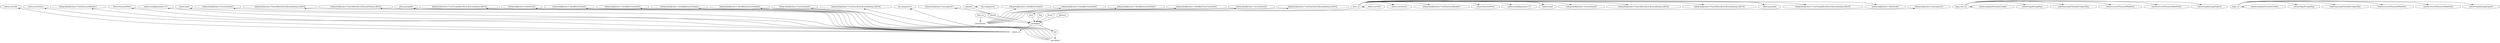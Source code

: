 digraph xslt_dependency_graph {
    admin_en -> {"admin:userInfo:(admin_en)"; "admin:userActions:(admin_en)"; "bebop:label[@class='UserPasswordHeader']:(admin_en)"; "admin:PasswordNote:(admin_en)"; "admin:email[@primary='t']:(admin_en)"; "admin:email:(admin_en)"; "bebop:label[@class='AccessDenied']:(admin_en)"; "bebop:list[@class='SearchResultList'][count(bebop:cell)=0]:(admin_en)"; "bebop:list[@class='SearchResultList'][count(bebop:cell)>0]:(admin_en)"; "admin:groupInfo:(admin_en)"; "bebop:list[@class='UserGroupsResultList'][count(bebop:cell)=0]:(admin_en)"; "bebop:link[@class='deleteLink']:(admin_en)"} [comment="xsl:template",constraint=false];
    bboard -> workspace [arrowhead=inv,comment="xsl:import"];
    bboard -> "bebop:list[@class='messageList']:(bboard)" [comment="xsl:template",constraint=false];
    chat_en -> {permissions; workspace} [arrowhead=inv,comment="xsl:import"];
    cms_admin -> {"bebop:link[@class='checkBoxChecked']:(cms_admin)"; "bebop:link[@class='checkBoxUnchecked']:(cms_admin)"; "bebop:label[@class='checkBoxGreyChecked']:(cms_admin)"; "bebop:label[@class='checkBoxGreyUnchecked']:(cms_admin)"; "bebop:label[@class='AccessDenied']:(cms_admin)"; "bebop:list[@class='UserSearchList'][count(bebop:cell)=0]:(cms_admin)"} [comment="xsl:template",constraint=false];
    docs -> workspace [arrowhead=inv,comment="xsl:import"];
    docs_en -> docs [arrowhead=inv,comment="xsl:import"];
    docs_en -> {"admin:userInfo:(docs_en)"; "admin:userActions:(docs_en)"; "bebop:label[@class='UserPasswordHeader']:(docs_en)"; "admin:PasswordNote:(docs_en)"; "admin:email[@primary='t']:(docs_en)"; "admin:email:(docs_en)"; "bebop:label[@class='AccessDenied']:(docs_en)"; "bebop:list[@class='SearchResultList'][count(bebop:cell)=0]:(docs_en)"; "bebop:list[@class='SearchResultList'][count(bebop:cell)>0]:(docs_en)"; "admin:groupInfo:(docs_en)"; "bebop:list[@class='UserGroupsResultList'][count(bebop:cell)=0]:(docs_en)"; "bebop:link[@class='deleteLink']:(docs_en)"} [comment="xsl:template",constraint=false];
    faq -> workspace [arrowhead=inv,comment="xsl:import"];
    forum -> workspace [arrowhead=inv,comment="xsl:import"];
    forum -> "bebop:list[@class='messageList']:(forum)" [comment="xsl:template",constraint=false];
    glossary -> workspace [arrowhead=inv,comment="xsl:import"];
    km -> cms_admin [arrowhead=inv,comment="xsl:import"];
    km -> "km:categoryList:(km)" [comment="xsl:template",constraint=false];
    login_ecm_en -> {"subsite:explainPersistentCookies:(login_ecm_en)"; "subsite:loginPromptMsg:(login_ecm_en)"; "subsite:promptToEnableCookiesMsg:(login_ecm_en)"; "subsite:recoverPasswordMailSent:(login_ecm_en)"; "subsite:recoverPasswordMailFailed:(login_ecm_en)"; "subsite:explainLoginExpired:(login_ecm_en)"} [comment="xsl:template",constraint=false];
    login_en -> {"subsite:explainPersistentCookies:(login_en)"; "subsite:loginPromptMsg:(login_en)"; "subsite:promptToEnableCookiesMsg:(login_en)"; "subsite:recoverPasswordMailSent:(login_en)"; "subsite:recoverPasswordMailFailed:(login_en)"; "subsite:explainLoginExpired:(login_en)"} [comment="xsl:template",constraint=false];
    permissions -> {"bebop:link[@class='checkBoxChecked']:(permissions)"; "bebop:link[@class='checkBoxUnchecked']:(permissions)"; "bebop:label[@class='checkBoxGreyChecked']:(permissions)"; "bebop:label[@class='checkBoxGreyUnchecked']:(permissions)"; "bebop:label[@class='AccessDenied']:(permissions)"; "bebop:list[@class='UserSearchList'][count(bebop:cell)=0]:(permissions)"} [comment="xsl:template",constraint=false];
    requests -> bboard [arrowhead=inv,comment="xsl:import"];
    requests -> "km:categoryList:(requests)" [comment="xsl:template",constraint=false];
    workspace -> {admin_en; km} [arrowhead=inv,comment="xsl:import"]; 

    "admin:email:(admin_en)" [shape=octagon,label="admin:email",comment="match=admin:email"];
    "admin:email:(docs_en)" [shape=octagon,label="admin:email",comment="match=admin:email"];
    "admin:email[@primary='t']:(admin_en)" [shape=octagon,label="admin:email[@primary='t']",comment="match=admin:email[@primary='t']"];
    "admin:email[@primary='t']:(docs_en)" [shape=octagon,label="admin:email[@primary='t']",comment="match=admin:email[@primary='t']"];
    "admin:groupInfo:(admin_en)" [shape=octagon,label="admin:groupInfo",comment="match=admin:groupInfo"];
    "admin:groupInfo:(docs_en)" [shape=octagon,label="admin:groupInfo",comment="match=admin:groupInfo"];
    "admin:PasswordNote:(admin_en)" [shape=octagon,label="admin:PasswordNote",comment="match=admin:PasswordNote"];
    "admin:PasswordNote:(docs_en)" [shape=octagon,label="admin:PasswordNote",comment="match=admin:PasswordNote"];
    "admin:userActions:(admin_en)" [shape=octagon,label="admin:userActions",comment="match=admin:userActions"];
    "admin:userActions:(docs_en)" [shape=octagon,label="admin:userActions",comment="match=admin:userActions"];
    "admin:userInfo:(admin_en)" [shape=octagon,label="admin:userInfo",comment="match=admin:userInfo"];
    "admin:userInfo:(docs_en)" [shape=octagon,label="admin:userInfo",comment="match=admin:userInfo"];
    "bebop:label[@class='AccessDenied']:(admin_en)" [shape=octagon,label="bebop:label[@class='AccessDenied']",comment="match=bebop:label[@class='AccessDenied']"];
    "bebop:label[@class='AccessDenied']:(cms_admin)" [shape=octagon,label="bebop:label[@class='AccessDenied']",comment="match=bebop:label[@class='AccessDenied']"];
    "bebop:label[@class='AccessDenied']:(docs_en)" [shape=octagon,label="bebop:label[@class='AccessDenied']",comment="match=bebop:label[@class='AccessDenied']"];
    "bebop:label[@class='AccessDenied']:(permissions)" [shape=octagon,label="bebop:label[@class='AccessDenied']",comment="match=bebop:label[@class='AccessDenied']"];
    "bebop:label[@class='checkBoxGreyChecked']:(cms_admin)" [shape=octagon,label="bebop:label[@class='checkBoxGreyChecked']",comment="match=bebop:label[@class='checkBoxGreyChecked']"];
    "bebop:label[@class='checkBoxGreyChecked']:(permissions)" [shape=octagon,label="bebop:label[@class='checkBoxGreyChecked']",comment="match=bebop:label[@class='checkBoxGreyChecked']"];
    "bebop:label[@class='checkBoxGreyUnchecked']:(cms_admin)" [shape=octagon,label="bebop:label[@class='checkBoxGreyUnchecked']",comment="match=bebop:label[@class='checkBoxGreyUnchecked']"];
    "bebop:label[@class='checkBoxGreyUnchecked']:(permissions)" [shape=octagon,label="bebop:label[@class='checkBoxGreyUnchecked']",comment="match=bebop:label[@class='checkBoxGreyUnchecked']"];
    "bebop:label[@class='UserPasswordHeader']:(admin_en)" [shape=octagon,label="bebop:label[@class='UserPasswordHeader']",comment="match=bebop:label[@class='UserPasswordHeader']"];
    "bebop:label[@class='UserPasswordHeader']:(docs_en)" [shape=octagon,label="bebop:label[@class='UserPasswordHeader']",comment="match=bebop:label[@class='UserPasswordHeader']"];
    "bebop:link[@class='checkBoxChecked']:(cms_admin)" [shape=octagon,label="bebop:link[@class='checkBoxChecked']",comment="match=bebop:link[@class='checkBoxChecked']"];
    "bebop:link[@class='checkBoxChecked']:(permissions)" [shape=octagon,label="bebop:link[@class='checkBoxChecked']",comment="match=bebop:link[@class='checkBoxChecked']"];
    "bebop:link[@class='checkBoxUnchecked']:(cms_admin)" [shape=octagon,label="bebop:link[@class='checkBoxUnchecked']",comment="match=bebop:link[@class='checkBoxUnchecked']"];
    "bebop:link[@class='checkBoxUnchecked']:(permissions)" [shape=octagon,label="bebop:link[@class='checkBoxUnchecked']",comment="match=bebop:link[@class='checkBoxUnchecked']"];
    "bebop:link[@class='deleteLink']:(admin_en)" [shape=octagon,label="bebop:link[@class='deleteLink']",comment="match=bebop:link[@class='deleteLink']"];
    "bebop:link[@class='deleteLink']:(docs_en)" [shape=octagon,label="bebop:link[@class='deleteLink']",comment="match=bebop:link[@class='deleteLink']"];
    "bebop:list[@class='messageList']:(bboard)" [shape=octagon,label="bebop:list[@class='messageList']",comment="match=bebop:list[@class='messageList']"];
    "bebop:list[@class='messageList']:(forum)" [shape=octagon,label="bebop:list[@class='messageList']",comment="match=bebop:list[@class='messageList']"];
    "bebop:list[@class='SearchResultList'][count(bebop:cell)=0]:(admin_en)" [shape=octagon,label="bebop:list[@class='SearchResultList'][count(bebop:cell)=0]",comment="match=bebop:list[@class='SearchResultList'][count(bebop:cell)=0]"];
    "bebop:list[@class='SearchResultList'][count(bebop:cell)=0]:(docs_en)" [shape=octagon,label="bebop:list[@class='SearchResultList'][count(bebop:cell)=0]",comment="match=bebop:list[@class='SearchResultList'][count(bebop:cell)=0]"];
    "bebop:list[@class='SearchResultList'][count(bebop:cell)>0]:(admin_en)" [shape=octagon,label="bebop:list[@class='SearchResultList'][count(bebop:cell)>0]",comment="match=bebop:list[@class='SearchResultList'][count(bebop:cell)>0]"];
    "bebop:list[@class='SearchResultList'][count(bebop:cell)>0]:(docs_en)" [shape=octagon,label="bebop:list[@class='SearchResultList'][count(bebop:cell)>0]",comment="match=bebop:list[@class='SearchResultList'][count(bebop:cell)>0]"];
    "bebop:list[@class='UserGroupsResultList'][count(bebop:cell)=0]:(admin_en)" [shape=octagon,label="bebop:list[@class='UserGroupsResultList'][count(bebop:cell)=0]",comment="match=bebop:list[@class='UserGroupsResultList'][count(bebop:cell)=0]"];
    "bebop:list[@class='UserGroupsResultList'][count(bebop:cell)=0]:(docs_en)" [shape=octagon,label="bebop:list[@class='UserGroupsResultList'][count(bebop:cell)=0]",comment="match=bebop:list[@class='UserGroupsResultList'][count(bebop:cell)=0]"];
    "bebop:list[@class='UserSearchList'][count(bebop:cell)=0]:(cms_admin)" [shape=octagon,label="bebop:list[@class='UserSearchList'][count(bebop:cell)=0]",comment="match=bebop:list[@class='UserSearchList'][count(bebop:cell)=0]"];
    "bebop:list[@class='UserSearchList'][count(bebop:cell)=0]:(permissions)" [shape=octagon,label="bebop:list[@class='UserSearchList'][count(bebop:cell)=0]",comment="match=bebop:list[@class='UserSearchList'][count(bebop:cell)=0]"];
    "km:categoryList:(km)" [shape=octagon,label="km:categoryList",comment="match=km:categoryList"];
    "km:categoryList:(requests)" [shape=octagon,label="km:categoryList",comment="match=km:categoryList"];
    "subsite:explainLoginExpired:(login_ecm_en)" [shape=octagon,label="subsite:explainLoginExpired",comment="match=subsite:explainLoginExpired"];
    "subsite:explainLoginExpired:(login_en)" [shape=octagon,label="subsite:explainLoginExpired",comment="match=subsite:explainLoginExpired"];
    "subsite:explainPersistentCookies:(login_ecm_en)" [shape=octagon,label="subsite:explainPersistentCookies",comment="match=subsite:explainPersistentCookies"];
    "subsite:explainPersistentCookies:(login_en)" [shape=octagon,label="subsite:explainPersistentCookies",comment="match=subsite:explainPersistentCookies"];
    "subsite:loginPromptMsg:(login_ecm_en)" [shape=octagon,label="subsite:loginPromptMsg",comment="match=subsite:loginPromptMsg"];
    "subsite:loginPromptMsg:(login_en)" [shape=octagon,label="subsite:loginPromptMsg",comment="match=subsite:loginPromptMsg"];
    "subsite:promptToEnableCookiesMsg:(login_ecm_en)" [shape=octagon,label="subsite:promptToEnableCookiesMsg",comment="match=subsite:promptToEnableCookiesMsg"];
    "subsite:promptToEnableCookiesMsg:(login_en)" [shape=octagon,label="subsite:promptToEnableCookiesMsg",comment="match=subsite:promptToEnableCookiesMsg"];
    "subsite:recoverPasswordMailFailed:(login_ecm_en)" [shape=octagon,label="subsite:recoverPasswordMailFailed",comment="match=subsite:recoverPasswordMailFailed"];
    "subsite:recoverPasswordMailFailed:(login_en)" [shape=octagon,label="subsite:recoverPasswordMailFailed",comment="match=subsite:recoverPasswordMailFailed"];
    "subsite:recoverPasswordMailSent:(login_ecm_en)" [shape=octagon,label="subsite:recoverPasswordMailSent",comment="match=subsite:recoverPasswordMailSent"];
    "subsite:recoverPasswordMailSent:(login_en)" [shape=octagon,label="subsite:recoverPasswordMailSent",comment="match=subsite:recoverPasswordMailSent"];
    admin_en [shape=ellipse,label="admin_en",comment="acs-admin/xsl/admin_en.xsl",style=dotted];
    bboard [shape=ellipse,label="bboard",comment="bboard/xsl/bboard.xsl"];
    chat_en [shape=ellipse,label="chat_en",comment="chat/xsl/chat_en.xsl"];
    cms_admin [shape=ellipse,label="cms-admin",comment="content-section/xsl/cms-admin.xsl",style=dotted];
    docs [shape=ellipse,label="docs",comment="docs/xsl/docs.xsl"];
    docs_en [shape=ellipse,label="docs_en",comment="docs/xsl/docs_en.xsl"];
    faq [shape=ellipse,label="faq",comment="faq/xsl/faq.xsl"];
    forum [shape=ellipse,label="forum",comment="forum/xsl/forum.xsl"];
    glossary [shape=ellipse,label="glossary",comment="glossary/xsl/glossary.xsl"];
    km [shape=ellipse,label="km",comment="km/xsl/km.xsl"];
    login_ecm_en [shape=ellipse,label="login_ecm_en",comment="login/xsl/login_ecm_en.xsl"];
    login_en [shape=ellipse,label="login_en",comment="login/xsl/login_en.xsl"];
    permissions [shape=ellipse,label="permissions",comment="permissions/xsl/permissions.xsl",style=dotted];
    requests [shape=ellipse,label="requests",comment="km/xsl/requests.xsl"];
    workspace [shape=ellipse,label="workspace",comment="jigsaw/xsl/workspace.xsl"];
}

